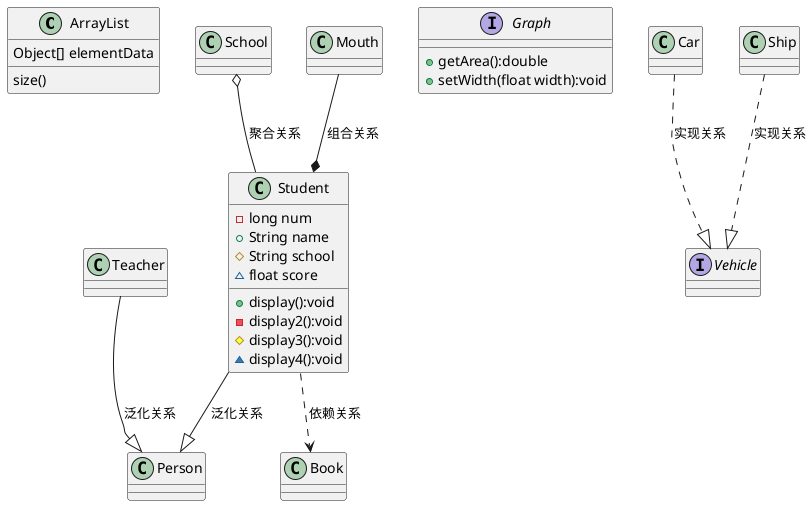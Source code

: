 @startuml

class ArrayList {
Object[] elementData
size()
}

class Student{
-long num
+String name
#String school
~float score
+display():void
-display2():void
#display3():void
~display4():void
}

class School

class Teacher

interface Graph{
    +getArea():double
    +setWidth(float width):void
}

class Person
class Mouth
class Book

interface Vehicle
class Car
class Ship

Student ..> Book : 依赖关系
School o-- Student : 聚合关系
Mouth --* Student : 组合关系
Student --|> Person : 泛化关系
Teacher --|> Person : 泛化关系

Car ..|> Vehicle : 实现关系
Ship ..|> Vehicle : 实现关系

@enduml